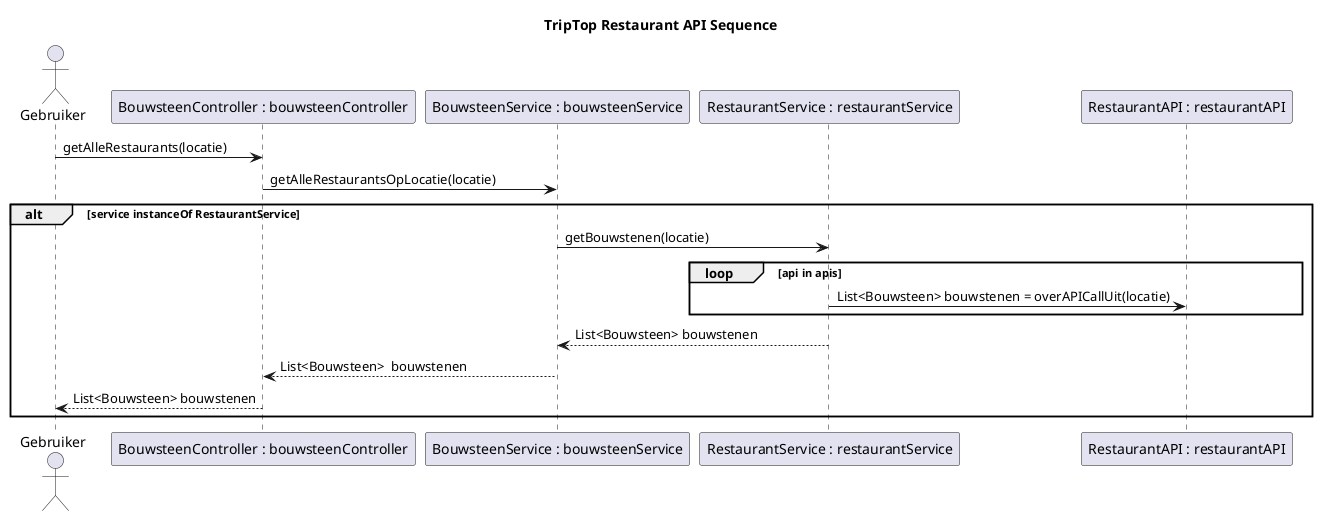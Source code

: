 @startuml
title TripTop Restaurant API Sequence
actor Gebruiker
participant "BouwsteenController : bouwsteenController" as controller
participant "BouwsteenService : bouwsteenService" as service
participant "RestaurantService : restaurantService" as restaurantService
participant "RestaurantAPI : restaurantAPI" as restaurantAPI
Gebruiker -> controller : getAlleRestaurants(locatie)
controller -> service : getAlleRestaurantsOpLocatie(locatie)
    alt service instanceOf RestaurantService
                service -> restaurantService : getBouwstenen(locatie)
        loop api in apis
             restaurantService -> restaurantAPI : List<Bouwsteen> bouwstenen = overAPICallUit(locatie)
        end

restaurantService --> service: List<Bouwsteen> bouwstenen
service --> controller : List<Bouwsteen>  bouwstenen
controller --> Gebruiker : List<Bouwsteen> bouwstenen
            end

@enduml